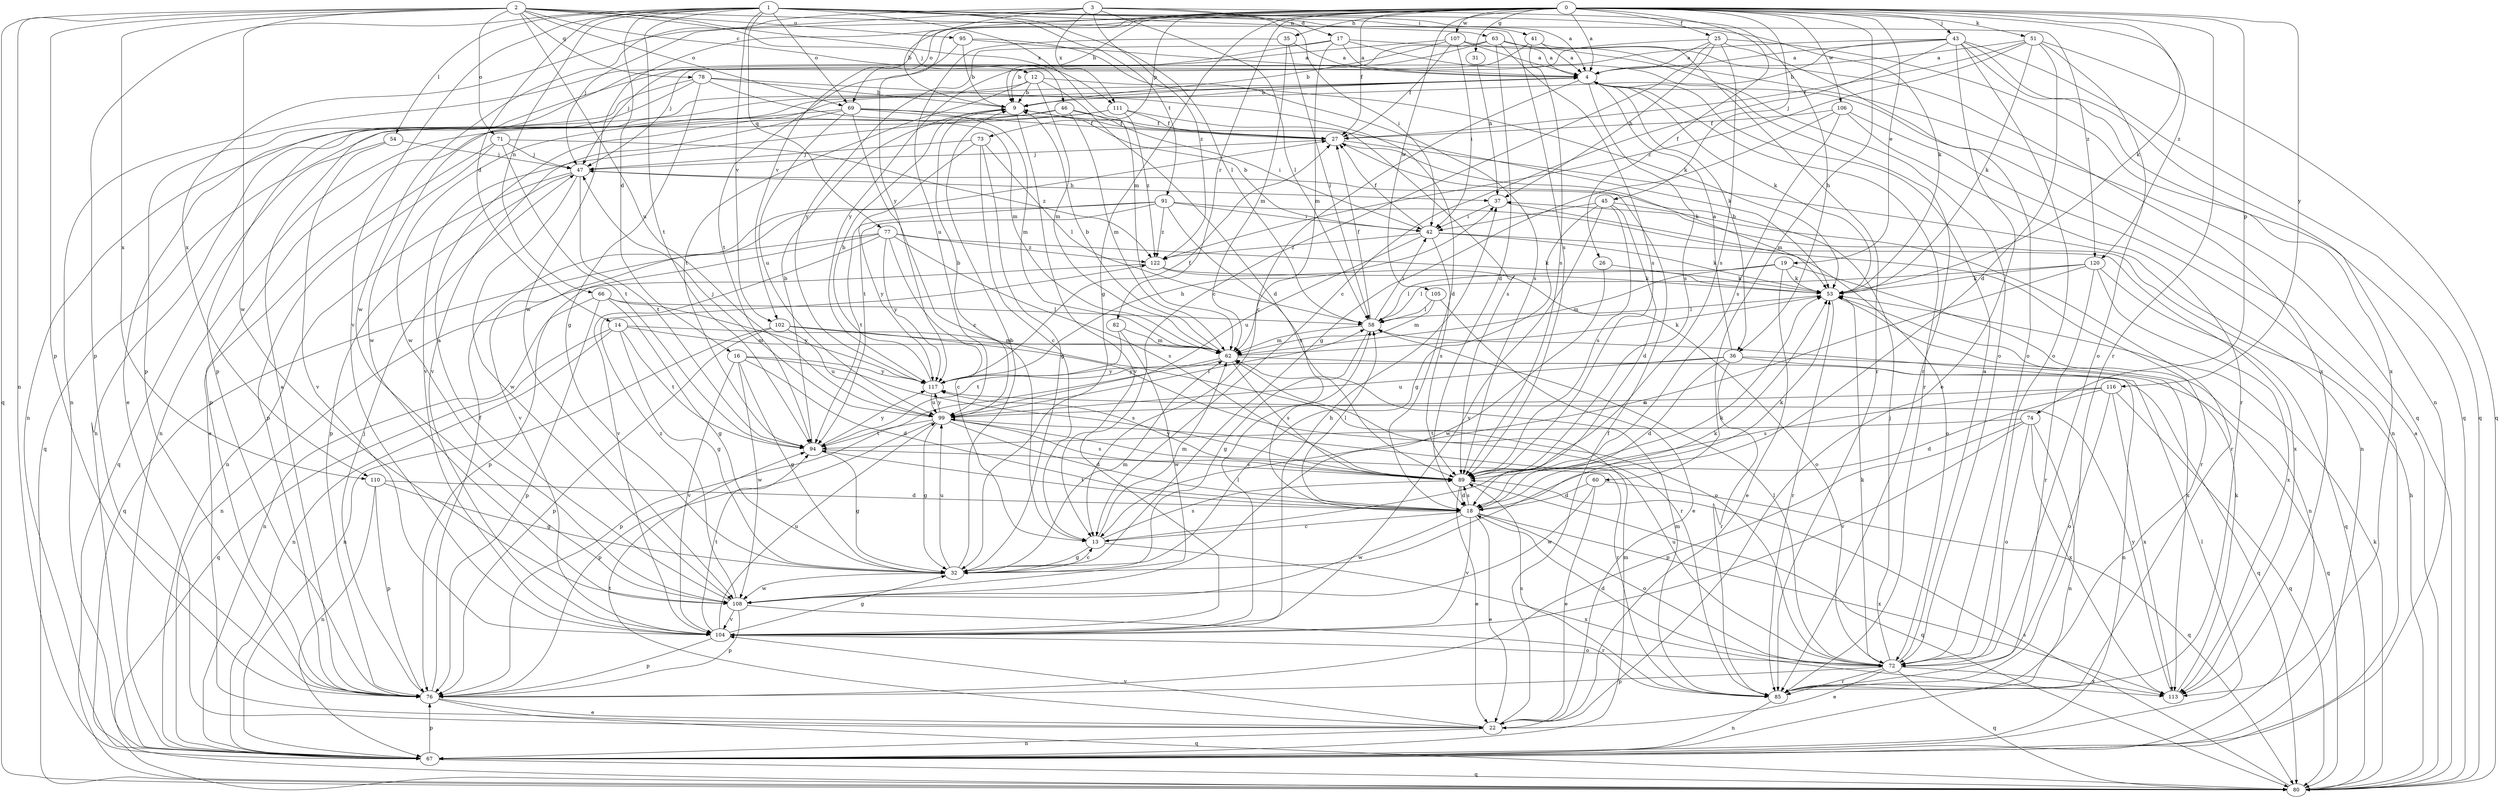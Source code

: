 strict digraph  {
0;
1;
2;
3;
4;
9;
12;
13;
14;
16;
17;
18;
19;
22;
25;
26;
27;
31;
32;
35;
36;
37;
41;
42;
43;
45;
46;
47;
51;
53;
54;
58;
60;
62;
63;
66;
67;
69;
71;
72;
73;
74;
76;
77;
78;
80;
82;
85;
89;
91;
94;
95;
99;
102;
104;
105;
106;
107;
108;
110;
111;
113;
116;
117;
120;
122;
0 -> 4  [label=a];
0 -> 9  [label=b];
0 -> 19  [label=e];
0 -> 25  [label=f];
0 -> 26  [label=f];
0 -> 27  [label=f];
0 -> 31  [label=g];
0 -> 32  [label=g];
0 -> 35  [label=h];
0 -> 43  [label=j];
0 -> 45  [label=j];
0 -> 51  [label=k];
0 -> 53  [label=k];
0 -> 60  [label=m];
0 -> 69  [label=o];
0 -> 73  [label=p];
0 -> 74  [label=p];
0 -> 82  [label=r];
0 -> 85  [label=r];
0 -> 102  [label=v];
0 -> 105  [label=w];
0 -> 106  [label=w];
0 -> 107  [label=w];
0 -> 108  [label=w];
0 -> 110  [label=x];
0 -> 116  [label=y];
0 -> 117  [label=y];
0 -> 120  [label=z];
1 -> 4  [label=a];
1 -> 14  [label=d];
1 -> 16  [label=d];
1 -> 41  [label=i];
1 -> 53  [label=k];
1 -> 54  [label=l];
1 -> 58  [label=l];
1 -> 62  [label=m];
1 -> 63  [label=n];
1 -> 66  [label=n];
1 -> 69  [label=o];
1 -> 76  [label=p];
1 -> 77  [label=q];
1 -> 89  [label=s];
1 -> 91  [label=t];
1 -> 94  [label=t];
1 -> 102  [label=v];
1 -> 104  [label=v];
2 -> 12  [label=c];
2 -> 46  [label=j];
2 -> 67  [label=n];
2 -> 69  [label=o];
2 -> 71  [label=o];
2 -> 76  [label=p];
2 -> 78  [label=q];
2 -> 80  [label=q];
2 -> 95  [label=u];
2 -> 99  [label=u];
2 -> 108  [label=w];
2 -> 110  [label=x];
2 -> 111  [label=x];
2 -> 120  [label=z];
3 -> 9  [label=b];
3 -> 17  [label=d];
3 -> 36  [label=h];
3 -> 42  [label=i];
3 -> 47  [label=j];
3 -> 58  [label=l];
3 -> 108  [label=w];
3 -> 111  [label=x];
3 -> 122  [label=z];
4 -> 9  [label=b];
4 -> 13  [label=c];
4 -> 36  [label=h];
4 -> 53  [label=k];
4 -> 85  [label=r];
4 -> 89  [label=s];
4 -> 108  [label=w];
9 -> 27  [label=f];
9 -> 104  [label=v];
12 -> 9  [label=b];
12 -> 18  [label=d];
12 -> 62  [label=m];
12 -> 67  [label=n];
12 -> 89  [label=s];
12 -> 94  [label=t];
13 -> 32  [label=g];
13 -> 53  [label=k];
13 -> 62  [label=m];
13 -> 89  [label=s];
13 -> 113  [label=x];
14 -> 32  [label=g];
14 -> 62  [label=m];
14 -> 67  [label=n];
14 -> 72  [label=o];
14 -> 80  [label=q];
14 -> 94  [label=t];
16 -> 18  [label=d];
16 -> 32  [label=g];
16 -> 89  [label=s];
16 -> 104  [label=v];
16 -> 108  [label=w];
16 -> 117  [label=y];
17 -> 4  [label=a];
17 -> 9  [label=b];
17 -> 62  [label=m];
17 -> 72  [label=o];
17 -> 85  [label=r];
17 -> 117  [label=y];
18 -> 13  [label=c];
18 -> 22  [label=e];
18 -> 53  [label=k];
18 -> 58  [label=l];
18 -> 72  [label=o];
18 -> 89  [label=s];
18 -> 94  [label=t];
18 -> 104  [label=v];
18 -> 108  [label=w];
18 -> 113  [label=x];
19 -> 22  [label=e];
19 -> 53  [label=k];
19 -> 58  [label=l];
19 -> 62  [label=m];
19 -> 67  [label=n];
22 -> 27  [label=f];
22 -> 67  [label=n];
22 -> 94  [label=t];
22 -> 104  [label=v];
25 -> 4  [label=a];
25 -> 13  [label=c];
25 -> 37  [label=h];
25 -> 72  [label=o];
25 -> 80  [label=q];
25 -> 89  [label=s];
25 -> 117  [label=y];
26 -> 53  [label=k];
26 -> 108  [label=w];
27 -> 47  [label=j];
27 -> 53  [label=k];
27 -> 67  [label=n];
31 -> 37  [label=h];
32 -> 9  [label=b];
32 -> 13  [label=c];
32 -> 53  [label=k];
32 -> 62  [label=m];
32 -> 99  [label=u];
32 -> 108  [label=w];
35 -> 4  [label=a];
35 -> 58  [label=l];
35 -> 62  [label=m];
35 -> 99  [label=u];
36 -> 4  [label=a];
36 -> 18  [label=d];
36 -> 67  [label=n];
36 -> 80  [label=q];
36 -> 85  [label=r];
36 -> 99  [label=u];
36 -> 117  [label=y];
37 -> 42  [label=i];
37 -> 72  [label=o];
41 -> 4  [label=a];
41 -> 76  [label=p];
41 -> 85  [label=r];
41 -> 89  [label=s];
42 -> 9  [label=b];
42 -> 27  [label=f];
42 -> 53  [label=k];
42 -> 85  [label=r];
42 -> 89  [label=s];
42 -> 99  [label=u];
42 -> 122  [label=z];
43 -> 4  [label=a];
43 -> 9  [label=b];
43 -> 13  [label=c];
43 -> 22  [label=e];
43 -> 47  [label=j];
43 -> 67  [label=n];
43 -> 72  [label=o];
43 -> 80  [label=q];
43 -> 113  [label=x];
45 -> 18  [label=d];
45 -> 32  [label=g];
45 -> 42  [label=i];
45 -> 85  [label=r];
45 -> 89  [label=s];
45 -> 104  [label=v];
46 -> 27  [label=f];
46 -> 42  [label=i];
46 -> 62  [label=m];
46 -> 67  [label=n];
46 -> 104  [label=v];
47 -> 37  [label=h];
47 -> 67  [label=n];
47 -> 76  [label=p];
47 -> 94  [label=t];
47 -> 108  [label=w];
51 -> 4  [label=a];
51 -> 18  [label=d];
51 -> 27  [label=f];
51 -> 53  [label=k];
51 -> 72  [label=o];
51 -> 80  [label=q];
51 -> 122  [label=z];
53 -> 58  [label=l];
53 -> 85  [label=r];
53 -> 113  [label=x];
54 -> 47  [label=j];
54 -> 80  [label=q];
54 -> 104  [label=v];
58 -> 27  [label=f];
58 -> 32  [label=g];
58 -> 42  [label=i];
58 -> 62  [label=m];
60 -> 18  [label=d];
60 -> 22  [label=e];
60 -> 80  [label=q];
60 -> 108  [label=w];
62 -> 9  [label=b];
62 -> 53  [label=k];
62 -> 76  [label=p];
62 -> 80  [label=q];
62 -> 89  [label=s];
62 -> 117  [label=y];
63 -> 4  [label=a];
63 -> 18  [label=d];
63 -> 47  [label=j];
63 -> 67  [label=n];
63 -> 89  [label=s];
63 -> 113  [label=x];
66 -> 32  [label=g];
66 -> 58  [label=l];
66 -> 67  [label=n];
66 -> 76  [label=p];
66 -> 117  [label=y];
67 -> 58  [label=l];
67 -> 62  [label=m];
67 -> 76  [label=p];
67 -> 80  [label=q];
69 -> 13  [label=c];
69 -> 27  [label=f];
69 -> 53  [label=k];
69 -> 62  [label=m];
69 -> 76  [label=p];
69 -> 99  [label=u];
69 -> 104  [label=v];
71 -> 22  [label=e];
71 -> 47  [label=j];
71 -> 76  [label=p];
71 -> 94  [label=t];
71 -> 122  [label=z];
72 -> 4  [label=a];
72 -> 18  [label=d];
72 -> 22  [label=e];
72 -> 47  [label=j];
72 -> 53  [label=k];
72 -> 58  [label=l];
72 -> 76  [label=p];
72 -> 80  [label=q];
72 -> 85  [label=r];
72 -> 99  [label=u];
72 -> 113  [label=x];
73 -> 13  [label=c];
73 -> 32  [label=g];
73 -> 47  [label=j];
73 -> 58  [label=l];
73 -> 94  [label=t];
74 -> 67  [label=n];
74 -> 72  [label=o];
74 -> 76  [label=p];
74 -> 94  [label=t];
74 -> 104  [label=v];
74 -> 113  [label=x];
76 -> 4  [label=a];
76 -> 22  [label=e];
76 -> 27  [label=f];
76 -> 47  [label=j];
76 -> 80  [label=q];
77 -> 13  [label=c];
77 -> 53  [label=k];
77 -> 76  [label=p];
77 -> 80  [label=q];
77 -> 89  [label=s];
77 -> 104  [label=v];
77 -> 117  [label=y];
77 -> 122  [label=z];
78 -> 9  [label=b];
78 -> 18  [label=d];
78 -> 22  [label=e];
78 -> 32  [label=g];
78 -> 62  [label=m];
78 -> 108  [label=w];
80 -> 4  [label=a];
80 -> 37  [label=h];
80 -> 53  [label=k];
80 -> 89  [label=s];
82 -> 62  [label=m];
82 -> 94  [label=t];
82 -> 108  [label=w];
85 -> 62  [label=m];
85 -> 67  [label=n];
85 -> 89  [label=s];
89 -> 18  [label=d];
89 -> 22  [label=e];
89 -> 80  [label=q];
89 -> 117  [label=y];
91 -> 42  [label=i];
91 -> 89  [label=s];
91 -> 94  [label=t];
91 -> 104  [label=v];
91 -> 113  [label=x];
91 -> 117  [label=y];
91 -> 122  [label=z];
94 -> 9  [label=b];
94 -> 32  [label=g];
94 -> 89  [label=s];
94 -> 117  [label=y];
95 -> 4  [label=a];
95 -> 9  [label=b];
95 -> 53  [label=k];
95 -> 94  [label=t];
99 -> 9  [label=b];
99 -> 18  [label=d];
99 -> 32  [label=g];
99 -> 47  [label=j];
99 -> 58  [label=l];
99 -> 76  [label=p];
99 -> 85  [label=r];
99 -> 89  [label=s];
99 -> 94  [label=t];
99 -> 117  [label=y];
102 -> 62  [label=m];
102 -> 67  [label=n];
102 -> 76  [label=p];
102 -> 85  [label=r];
102 -> 99  [label=u];
104 -> 32  [label=g];
104 -> 37  [label=h];
104 -> 58  [label=l];
104 -> 72  [label=o];
104 -> 76  [label=p];
104 -> 94  [label=t];
104 -> 99  [label=u];
105 -> 22  [label=e];
105 -> 58  [label=l];
105 -> 62  [label=m];
106 -> 27  [label=f];
106 -> 32  [label=g];
106 -> 67  [label=n];
106 -> 85  [label=r];
106 -> 89  [label=s];
107 -> 4  [label=a];
107 -> 9  [label=b];
107 -> 27  [label=f];
107 -> 42  [label=i];
107 -> 76  [label=p];
107 -> 80  [label=q];
108 -> 4  [label=a];
108 -> 76  [label=p];
108 -> 85  [label=r];
108 -> 104  [label=v];
108 -> 122  [label=z];
110 -> 18  [label=d];
110 -> 32  [label=g];
110 -> 67  [label=n];
110 -> 76  [label=p];
111 -> 27  [label=f];
111 -> 67  [label=n];
111 -> 80  [label=q];
111 -> 89  [label=s];
111 -> 122  [label=z];
113 -> 53  [label=k];
113 -> 117  [label=y];
116 -> 18  [label=d];
116 -> 72  [label=o];
116 -> 80  [label=q];
116 -> 89  [label=s];
116 -> 99  [label=u];
116 -> 113  [label=x];
117 -> 9  [label=b];
117 -> 27  [label=f];
117 -> 37  [label=h];
117 -> 99  [label=u];
120 -> 13  [label=c];
120 -> 53  [label=k];
120 -> 58  [label=l];
120 -> 80  [label=q];
120 -> 85  [label=r];
120 -> 113  [label=x];
122 -> 53  [label=k];
122 -> 67  [label=n];
122 -> 72  [label=o];
}
